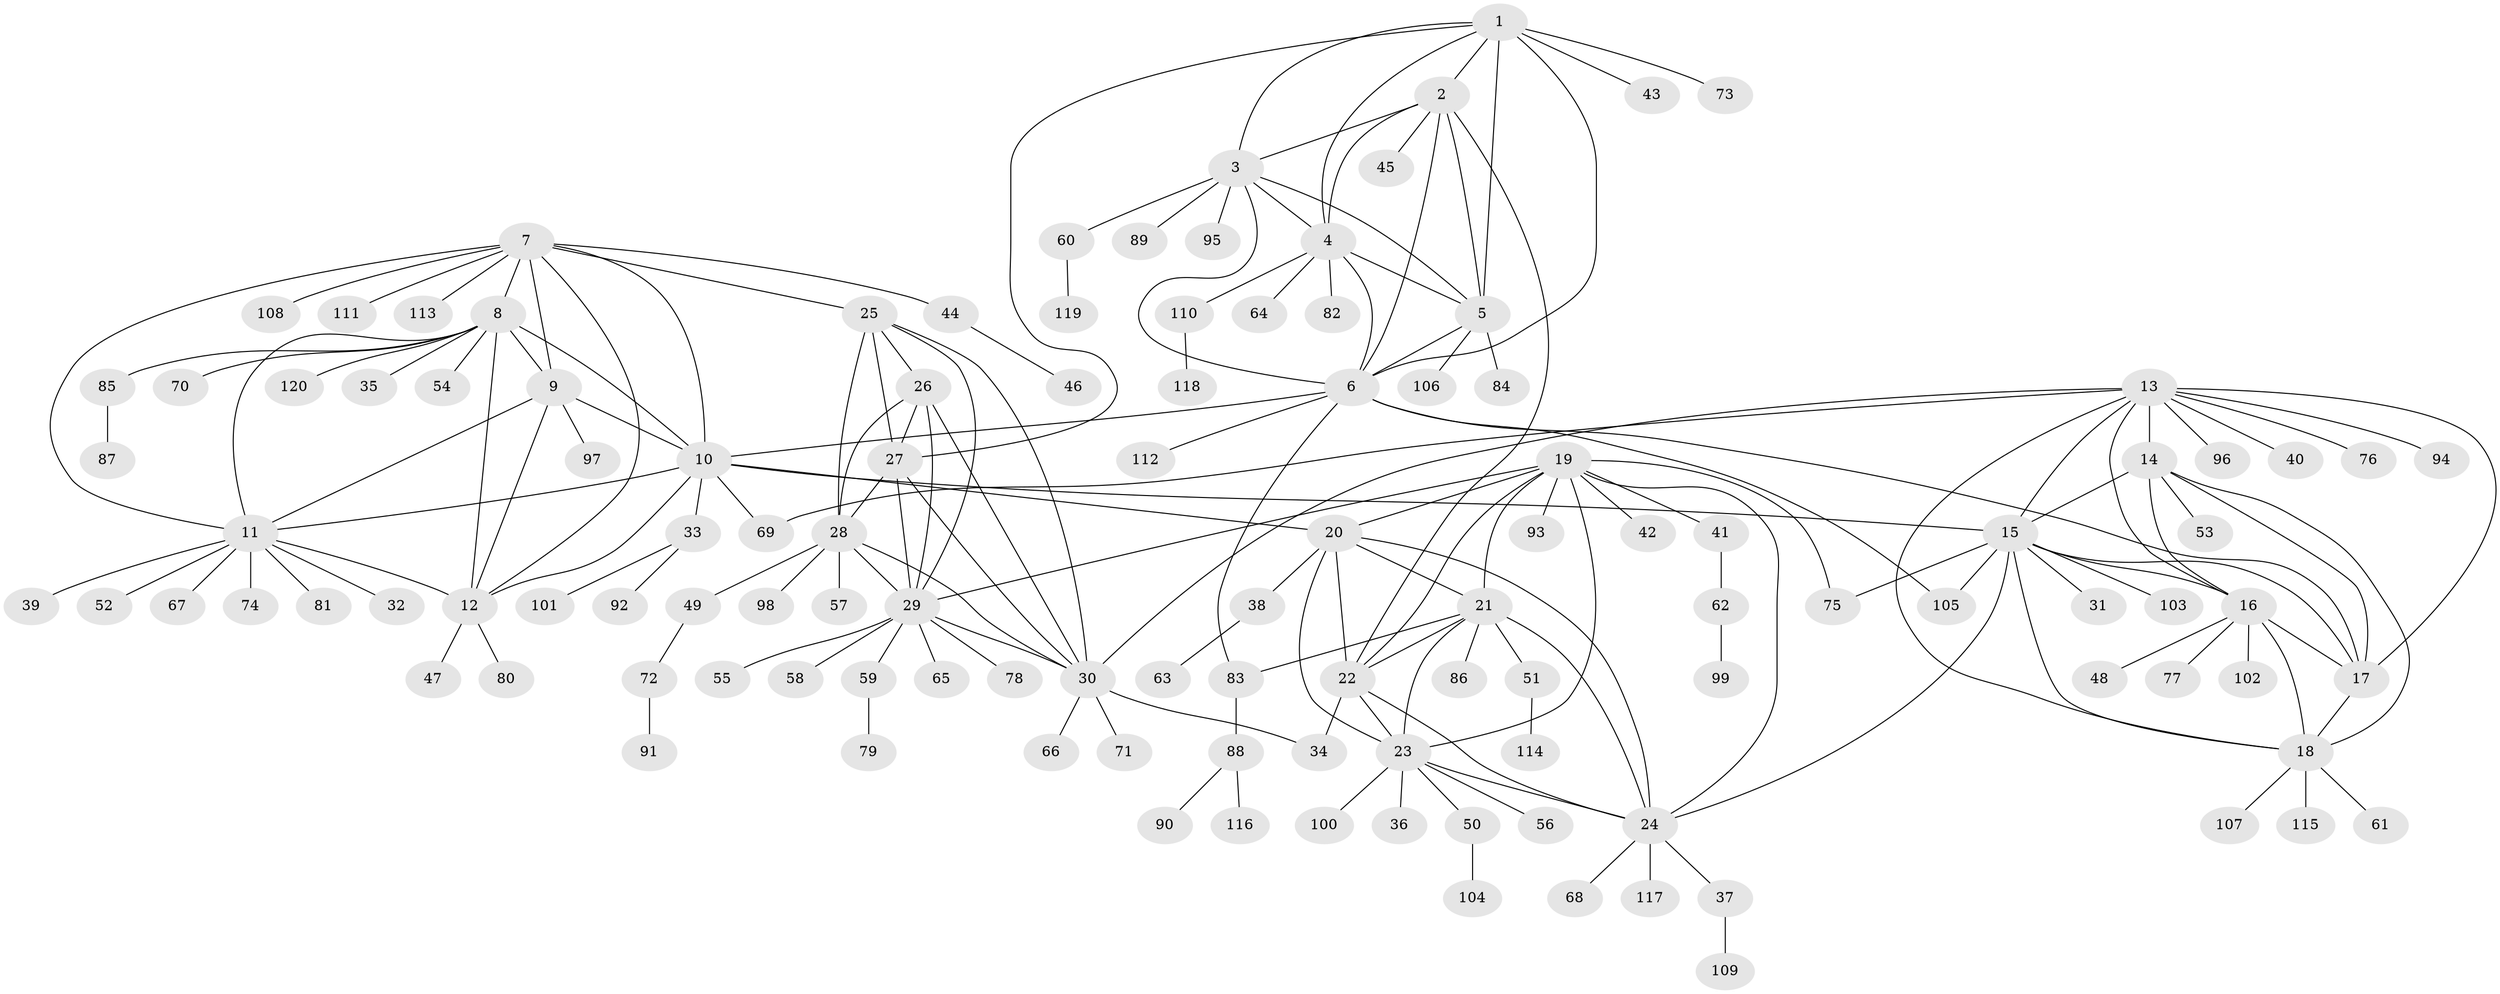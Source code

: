 // coarse degree distribution, {6: 0.04395604395604396, 9: 0.054945054945054944, 7: 0.03296703296703297, 10: 0.01098901098901099, 12: 0.04395604395604396, 3: 0.01098901098901099, 8: 0.02197802197802198, 5: 0.01098901098901099, 1: 0.6813186813186813, 2: 0.08791208791208792}
// Generated by graph-tools (version 1.1) at 2025/52/02/27/25 19:52:16]
// undirected, 120 vertices, 180 edges
graph export_dot {
graph [start="1"]
  node [color=gray90,style=filled];
  1;
  2;
  3;
  4;
  5;
  6;
  7;
  8;
  9;
  10;
  11;
  12;
  13;
  14;
  15;
  16;
  17;
  18;
  19;
  20;
  21;
  22;
  23;
  24;
  25;
  26;
  27;
  28;
  29;
  30;
  31;
  32;
  33;
  34;
  35;
  36;
  37;
  38;
  39;
  40;
  41;
  42;
  43;
  44;
  45;
  46;
  47;
  48;
  49;
  50;
  51;
  52;
  53;
  54;
  55;
  56;
  57;
  58;
  59;
  60;
  61;
  62;
  63;
  64;
  65;
  66;
  67;
  68;
  69;
  70;
  71;
  72;
  73;
  74;
  75;
  76;
  77;
  78;
  79;
  80;
  81;
  82;
  83;
  84;
  85;
  86;
  87;
  88;
  89;
  90;
  91;
  92;
  93;
  94;
  95;
  96;
  97;
  98;
  99;
  100;
  101;
  102;
  103;
  104;
  105;
  106;
  107;
  108;
  109;
  110;
  111;
  112;
  113;
  114;
  115;
  116;
  117;
  118;
  119;
  120;
  1 -- 2;
  1 -- 3;
  1 -- 4;
  1 -- 5;
  1 -- 6;
  1 -- 27;
  1 -- 43;
  1 -- 73;
  2 -- 3;
  2 -- 4;
  2 -- 5;
  2 -- 6;
  2 -- 22;
  2 -- 45;
  3 -- 4;
  3 -- 5;
  3 -- 6;
  3 -- 60;
  3 -- 89;
  3 -- 95;
  4 -- 5;
  4 -- 6;
  4 -- 64;
  4 -- 82;
  4 -- 110;
  5 -- 6;
  5 -- 84;
  5 -- 106;
  6 -- 10;
  6 -- 17;
  6 -- 83;
  6 -- 105;
  6 -- 112;
  7 -- 8;
  7 -- 9;
  7 -- 10;
  7 -- 11;
  7 -- 12;
  7 -- 25;
  7 -- 44;
  7 -- 108;
  7 -- 111;
  7 -- 113;
  8 -- 9;
  8 -- 10;
  8 -- 11;
  8 -- 12;
  8 -- 35;
  8 -- 54;
  8 -- 70;
  8 -- 85;
  8 -- 120;
  9 -- 10;
  9 -- 11;
  9 -- 12;
  9 -- 97;
  10 -- 11;
  10 -- 12;
  10 -- 15;
  10 -- 20;
  10 -- 33;
  10 -- 69;
  11 -- 12;
  11 -- 32;
  11 -- 39;
  11 -- 52;
  11 -- 67;
  11 -- 74;
  11 -- 81;
  12 -- 47;
  12 -- 80;
  13 -- 14;
  13 -- 15;
  13 -- 16;
  13 -- 17;
  13 -- 18;
  13 -- 30;
  13 -- 40;
  13 -- 69;
  13 -- 76;
  13 -- 94;
  13 -- 96;
  14 -- 15;
  14 -- 16;
  14 -- 17;
  14 -- 18;
  14 -- 53;
  15 -- 16;
  15 -- 17;
  15 -- 18;
  15 -- 24;
  15 -- 31;
  15 -- 75;
  15 -- 103;
  15 -- 105;
  16 -- 17;
  16 -- 18;
  16 -- 48;
  16 -- 77;
  16 -- 102;
  17 -- 18;
  18 -- 61;
  18 -- 107;
  18 -- 115;
  19 -- 20;
  19 -- 21;
  19 -- 22;
  19 -- 23;
  19 -- 24;
  19 -- 29;
  19 -- 41;
  19 -- 42;
  19 -- 75;
  19 -- 93;
  20 -- 21;
  20 -- 22;
  20 -- 23;
  20 -- 24;
  20 -- 38;
  21 -- 22;
  21 -- 23;
  21 -- 24;
  21 -- 51;
  21 -- 83;
  21 -- 86;
  22 -- 23;
  22 -- 24;
  22 -- 34;
  23 -- 24;
  23 -- 36;
  23 -- 50;
  23 -- 56;
  23 -- 100;
  24 -- 37;
  24 -- 68;
  24 -- 117;
  25 -- 26;
  25 -- 27;
  25 -- 28;
  25 -- 29;
  25 -- 30;
  26 -- 27;
  26 -- 28;
  26 -- 29;
  26 -- 30;
  27 -- 28;
  27 -- 29;
  27 -- 30;
  28 -- 29;
  28 -- 30;
  28 -- 49;
  28 -- 57;
  28 -- 98;
  29 -- 30;
  29 -- 55;
  29 -- 58;
  29 -- 59;
  29 -- 65;
  29 -- 78;
  30 -- 34;
  30 -- 66;
  30 -- 71;
  33 -- 92;
  33 -- 101;
  37 -- 109;
  38 -- 63;
  41 -- 62;
  44 -- 46;
  49 -- 72;
  50 -- 104;
  51 -- 114;
  59 -- 79;
  60 -- 119;
  62 -- 99;
  72 -- 91;
  83 -- 88;
  85 -- 87;
  88 -- 90;
  88 -- 116;
  110 -- 118;
}
